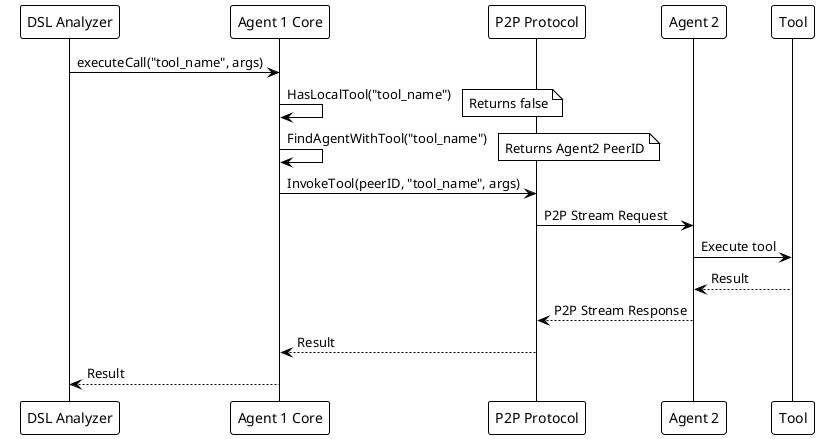 @startuml
!theme plain

participant "DSL Analyzer" as DSL
participant "Agent 1 Core" as Core1
participant "P2P Protocol" as P2P
participant "Agent 2" as A2
participant "Tool" as Tool

DSL -> Core1: executeCall("tool_name", args)
Core1 -> Core1: HasLocalTool("tool_name")
note right: Returns false
Core1 -> Core1: FindAgentWithTool("tool_name")
note right: Returns Agent2 PeerID
Core1 -> P2P: InvokeTool(peerID, "tool_name", args)
P2P -> A2: P2P Stream Request
A2 -> Tool: Execute tool
Tool --> A2: Result
A2 --> P2P: P2P Stream Response
P2P --> Core1: Result
Core1 --> DSL: Result

@enduml
